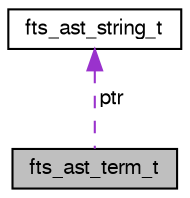 digraph "fts_ast_term_t"
{
  bgcolor="transparent";
  edge [fontname="FreeSans",fontsize="10",labelfontname="FreeSans",labelfontsize="10"];
  node [fontname="FreeSans",fontsize="10",shape=record];
  Node1 [label="fts_ast_term_t",height=0.2,width=0.4,color="black", fillcolor="grey75", style="filled" fontcolor="black"];
  Node2 -> Node1 [dir="back",color="darkorchid3",fontsize="10",style="dashed",label=" ptr" ,fontname="FreeSans"];
  Node2 [label="fts_ast_string_t",height=0.2,width=0.4,color="black",URL="$structfts__ast__string__t.html"];
}
